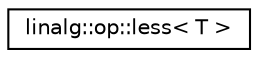 digraph "Graphical Class Hierarchy"
{
  edge [fontname="Helvetica",fontsize="10",labelfontname="Helvetica",labelfontsize="10"];
  node [fontname="Helvetica",fontsize="10",shape=record];
  rankdir="LR";
  Node1 [label="linalg::op::less\< T \>",height=0.2,width=0.4,color="black", fillcolor="white", style="filled",URL="$structlinalg_1_1op_1_1less.html"];
}

